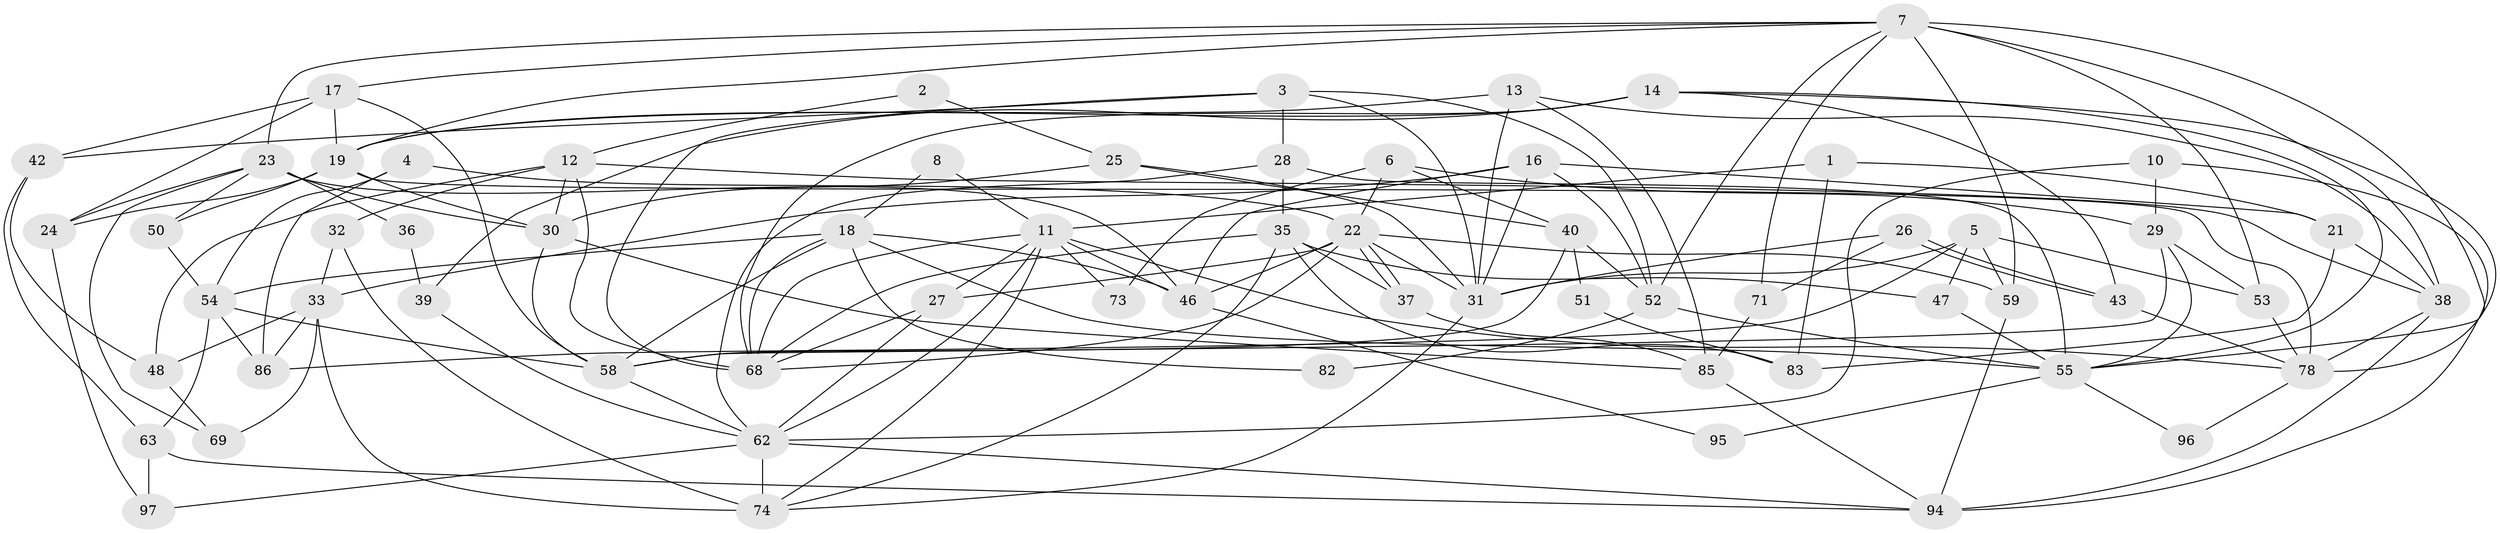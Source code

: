 // original degree distribution, {3: 0.17, 2: 0.15, 5: 0.17, 6: 0.1, 4: 0.38, 7: 0.02, 8: 0.01}
// Generated by graph-tools (version 1.1) at 2025/11/02/27/25 16:11:24]
// undirected, 65 vertices, 156 edges
graph export_dot {
graph [start="1"]
  node [color=gray90,style=filled];
  1;
  2;
  3 [super="+49"];
  4;
  5;
  6 [super="+9"];
  7 [super="+44"];
  8;
  10;
  11 [super="+66"];
  12 [super="+41"];
  13 [super="+15"];
  14 [super="+45"];
  16 [super="+20"];
  17 [super="+56"];
  18 [super="+61"];
  19 [super="+64"];
  21;
  22 [super="+34"];
  23 [super="+79"];
  24 [super="+89"];
  25;
  26;
  27 [super="+90"];
  28;
  29 [super="+87"];
  30 [super="+65"];
  31 [super="+75"];
  32;
  33 [super="+81"];
  35 [super="+72"];
  36;
  37;
  38 [super="+57"];
  39;
  40;
  42;
  43;
  46;
  47 [super="+80"];
  48 [super="+93"];
  50;
  51;
  52 [super="+91"];
  53;
  54 [super="+100"];
  55 [super="+60"];
  58 [super="+84"];
  59;
  62 [super="+70"];
  63 [super="+67"];
  68 [super="+99"];
  69 [super="+98"];
  71 [super="+76"];
  73;
  74 [super="+77"];
  78 [super="+88"];
  82;
  83 [super="+92"];
  85;
  86;
  94;
  95;
  96;
  97;
  1 -- 21;
  1 -- 83;
  1 -- 11;
  2 -- 25;
  2 -- 12;
  3 -- 52;
  3 -- 68;
  3 -- 42;
  3 -- 28;
  3 -- 31;
  4 -- 22;
  4 -- 54;
  4 -- 86;
  5 -- 53;
  5 -- 59;
  5 -- 86;
  5 -- 47;
  5 -- 31;
  6 -- 29 [weight=2];
  6 -- 40;
  6 -- 73;
  6 -- 22;
  7 -- 19;
  7 -- 55;
  7 -- 23;
  7 -- 59;
  7 -- 52;
  7 -- 53;
  7 -- 38 [weight=2];
  7 -- 71;
  7 -- 17;
  8 -- 11;
  8 -- 18;
  10 -- 94;
  10 -- 62;
  10 -- 29;
  11 -- 73;
  11 -- 46;
  11 -- 68;
  11 -- 62;
  11 -- 78;
  11 -- 74;
  11 -- 27 [weight=2];
  12 -- 68;
  12 -- 48;
  12 -- 32;
  12 -- 38;
  12 -- 30;
  13 -- 19;
  13 -- 85;
  13 -- 38;
  13 -- 31;
  14 -- 43;
  14 -- 78;
  14 -- 19;
  14 -- 68;
  14 -- 39;
  14 -- 55;
  16 -- 52;
  16 -- 33;
  16 -- 21;
  16 -- 46;
  16 -- 31;
  17 -- 19;
  17 -- 24 [weight=2];
  17 -- 58;
  17 -- 42;
  18 -- 54;
  18 -- 55;
  18 -- 82;
  18 -- 46;
  18 -- 68;
  18 -- 58;
  19 -- 24 [weight=2];
  19 -- 30;
  19 -- 50;
  19 -- 78 [weight=2];
  21 -- 38;
  21 -- 83;
  22 -- 37;
  22 -- 37;
  22 -- 59;
  22 -- 46;
  22 -- 68;
  22 -- 31;
  22 -- 27;
  23 -- 36 [weight=2];
  23 -- 50;
  23 -- 69;
  23 -- 30;
  23 -- 46;
  23 -- 24;
  24 -- 97;
  25 -- 30;
  25 -- 31;
  25 -- 40;
  26 -- 31;
  26 -- 43;
  26 -- 43;
  26 -- 71;
  27 -- 62;
  27 -- 68;
  28 -- 35;
  28 -- 62;
  28 -- 55;
  29 -- 53;
  29 -- 55;
  29 -- 58;
  30 -- 58;
  30 -- 85;
  31 -- 74;
  32 -- 74;
  32 -- 33;
  33 -- 86;
  33 -- 48;
  33 -- 69;
  33 -- 74 [weight=2];
  35 -- 68;
  35 -- 74;
  35 -- 37;
  35 -- 47;
  35 -- 83;
  36 -- 39;
  37 -- 85;
  38 -- 94;
  38 -- 78;
  39 -- 62;
  40 -- 51;
  40 -- 58;
  40 -- 52;
  42 -- 63;
  42 -- 48;
  43 -- 78;
  46 -- 95;
  47 -- 55;
  48 -- 69;
  50 -- 54;
  51 -- 83;
  52 -- 82;
  52 -- 55;
  53 -- 78;
  54 -- 86;
  54 -- 58;
  54 -- 63;
  55 -- 96;
  55 -- 95;
  58 -- 62;
  59 -- 94;
  62 -- 94;
  62 -- 97;
  62 -- 74;
  63 -- 97;
  63 -- 94;
  71 -- 85;
  78 -- 96;
  85 -- 94;
}
